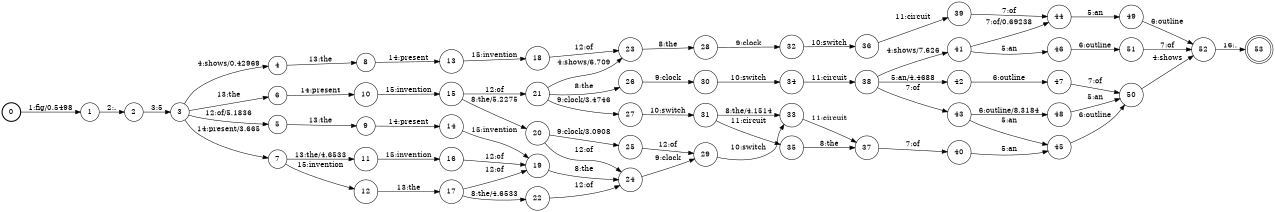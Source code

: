 digraph FST {
rankdir = LR;
size = "8.5,11";
label = "";
center = 1;
orientation = Portrait;
ranksep = "0.4";
nodesep = "0.25";
0 [label = "0", shape = circle, style = bold, fontsize = 14]
	0 -> 1 [label = "1:fig/0.5498", fontsize = 14];
1 [label = "1", shape = circle, style = solid, fontsize = 14]
	1 -> 2 [label = "2:.", fontsize = 14];
2 [label = "2", shape = circle, style = solid, fontsize = 14]
	2 -> 3 [label = "3:5", fontsize = 14];
3 [label = "3", shape = circle, style = solid, fontsize = 14]
	3 -> 4 [label = "4:shows/0.42969", fontsize = 14];
	3 -> 5 [label = "12:of/5.1836", fontsize = 14];
	3 -> 6 [label = "13:the", fontsize = 14];
	3 -> 7 [label = "14:present/3.665", fontsize = 14];
4 [label = "4", shape = circle, style = solid, fontsize = 14]
	4 -> 8 [label = "13:the", fontsize = 14];
5 [label = "5", shape = circle, style = solid, fontsize = 14]
	5 -> 9 [label = "13:the", fontsize = 14];
6 [label = "6", shape = circle, style = solid, fontsize = 14]
	6 -> 10 [label = "14:present", fontsize = 14];
7 [label = "7", shape = circle, style = solid, fontsize = 14]
	7 -> 11 [label = "13:the/4.6533", fontsize = 14];
	7 -> 12 [label = "15:invention", fontsize = 14];
8 [label = "8", shape = circle, style = solid, fontsize = 14]
	8 -> 13 [label = "14:present", fontsize = 14];
9 [label = "9", shape = circle, style = solid, fontsize = 14]
	9 -> 14 [label = "14:present", fontsize = 14];
10 [label = "10", shape = circle, style = solid, fontsize = 14]
	10 -> 15 [label = "15:invention", fontsize = 14];
11 [label = "11", shape = circle, style = solid, fontsize = 14]
	11 -> 16 [label = "15:invention", fontsize = 14];
12 [label = "12", shape = circle, style = solid, fontsize = 14]
	12 -> 17 [label = "13:the", fontsize = 14];
13 [label = "13", shape = circle, style = solid, fontsize = 14]
	13 -> 18 [label = "15:invention", fontsize = 14];
14 [label = "14", shape = circle, style = solid, fontsize = 14]
	14 -> 19 [label = "15:invention", fontsize = 14];
15 [label = "15", shape = circle, style = solid, fontsize = 14]
	15 -> 21 [label = "12:of", fontsize = 14];
	15 -> 20 [label = "8:the/5.2275", fontsize = 14];
16 [label = "16", shape = circle, style = solid, fontsize = 14]
	16 -> 19 [label = "12:of", fontsize = 14];
17 [label = "17", shape = circle, style = solid, fontsize = 14]
	17 -> 19 [label = "12:of", fontsize = 14];
	17 -> 22 [label = "8:the/4.6533", fontsize = 14];
18 [label = "18", shape = circle, style = solid, fontsize = 14]
	18 -> 23 [label = "12:of", fontsize = 14];
19 [label = "19", shape = circle, style = solid, fontsize = 14]
	19 -> 24 [label = "8:the", fontsize = 14];
20 [label = "20", shape = circle, style = solid, fontsize = 14]
	20 -> 25 [label = "9:clock/3.0908", fontsize = 14];
	20 -> 24 [label = "12:of", fontsize = 14];
21 [label = "21", shape = circle, style = solid, fontsize = 14]
	21 -> 23 [label = "4:shows/6.709", fontsize = 14];
	21 -> 27 [label = "9:clock/3.4746", fontsize = 14];
	21 -> 26 [label = "8:the", fontsize = 14];
22 [label = "22", shape = circle, style = solid, fontsize = 14]
	22 -> 24 [label = "12:of", fontsize = 14];
23 [label = "23", shape = circle, style = solid, fontsize = 14]
	23 -> 28 [label = "8:the", fontsize = 14];
24 [label = "24", shape = circle, style = solid, fontsize = 14]
	24 -> 29 [label = "9:clock", fontsize = 14];
25 [label = "25", shape = circle, style = solid, fontsize = 14]
	25 -> 29 [label = "12:of", fontsize = 14];
26 [label = "26", shape = circle, style = solid, fontsize = 14]
	26 -> 30 [label = "9:clock", fontsize = 14];
27 [label = "27", shape = circle, style = solid, fontsize = 14]
	27 -> 31 [label = "10:switch", fontsize = 14];
28 [label = "28", shape = circle, style = solid, fontsize = 14]
	28 -> 32 [label = "9:clock", fontsize = 14];
29 [label = "29", shape = circle, style = solid, fontsize = 14]
	29 -> 33 [label = "10:switch", fontsize = 14];
30 [label = "30", shape = circle, style = solid, fontsize = 14]
	30 -> 34 [label = "10:switch", fontsize = 14];
31 [label = "31", shape = circle, style = solid, fontsize = 14]
	31 -> 35 [label = "11:circuit", fontsize = 14];
	31 -> 33 [label = "8:the/4.1514", fontsize = 14];
32 [label = "32", shape = circle, style = solid, fontsize = 14]
	32 -> 36 [label = "10:switch", fontsize = 14];
33 [label = "33", shape = circle, style = solid, fontsize = 14]
	33 -> 37 [label = "11:circuit", fontsize = 14];
34 [label = "34", shape = circle, style = solid, fontsize = 14]
	34 -> 38 [label = "11:circuit", fontsize = 14];
35 [label = "35", shape = circle, style = solid, fontsize = 14]
	35 -> 37 [label = "8:the", fontsize = 14];
36 [label = "36", shape = circle, style = solid, fontsize = 14]
	36 -> 39 [label = "11:circuit", fontsize = 14];
37 [label = "37", shape = circle, style = solid, fontsize = 14]
	37 -> 40 [label = "7:of", fontsize = 14];
38 [label = "38", shape = circle, style = solid, fontsize = 14]
	38 -> 41 [label = "4:shows/7.626", fontsize = 14];
	38 -> 42 [label = "5:an/4.4688", fontsize = 14];
	38 -> 43 [label = "7:of", fontsize = 14];
39 [label = "39", shape = circle, style = solid, fontsize = 14]
	39 -> 44 [label = "7:of", fontsize = 14];
40 [label = "40", shape = circle, style = solid, fontsize = 14]
	40 -> 45 [label = "5:an", fontsize = 14];
41 [label = "41", shape = circle, style = solid, fontsize = 14]
	41 -> 46 [label = "5:an", fontsize = 14];
	41 -> 44 [label = "7:of/0.69238", fontsize = 14];
42 [label = "42", shape = circle, style = solid, fontsize = 14]
	42 -> 47 [label = "6:outline", fontsize = 14];
43 [label = "43", shape = circle, style = solid, fontsize = 14]
	43 -> 45 [label = "5:an", fontsize = 14];
	43 -> 48 [label = "6:outline/8.3184", fontsize = 14];
44 [label = "44", shape = circle, style = solid, fontsize = 14]
	44 -> 49 [label = "5:an", fontsize = 14];
45 [label = "45", shape = circle, style = solid, fontsize = 14]
	45 -> 50 [label = "6:outline", fontsize = 14];
46 [label = "46", shape = circle, style = solid, fontsize = 14]
	46 -> 51 [label = "6:outline", fontsize = 14];
47 [label = "47", shape = circle, style = solid, fontsize = 14]
	47 -> 50 [label = "7:of", fontsize = 14];
48 [label = "48", shape = circle, style = solid, fontsize = 14]
	48 -> 50 [label = "5:an", fontsize = 14];
49 [label = "49", shape = circle, style = solid, fontsize = 14]
	49 -> 52 [label = "6:outline", fontsize = 14];
50 [label = "50", shape = circle, style = solid, fontsize = 14]
	50 -> 52 [label = "4:shows", fontsize = 14];
51 [label = "51", shape = circle, style = solid, fontsize = 14]
	51 -> 52 [label = "7:of", fontsize = 14];
52 [label = "52", shape = circle, style = solid, fontsize = 14]
	52 -> 53 [label = "16:.", fontsize = 14];
53 [label = "53", shape = doublecircle, style = solid, fontsize = 14]
}
